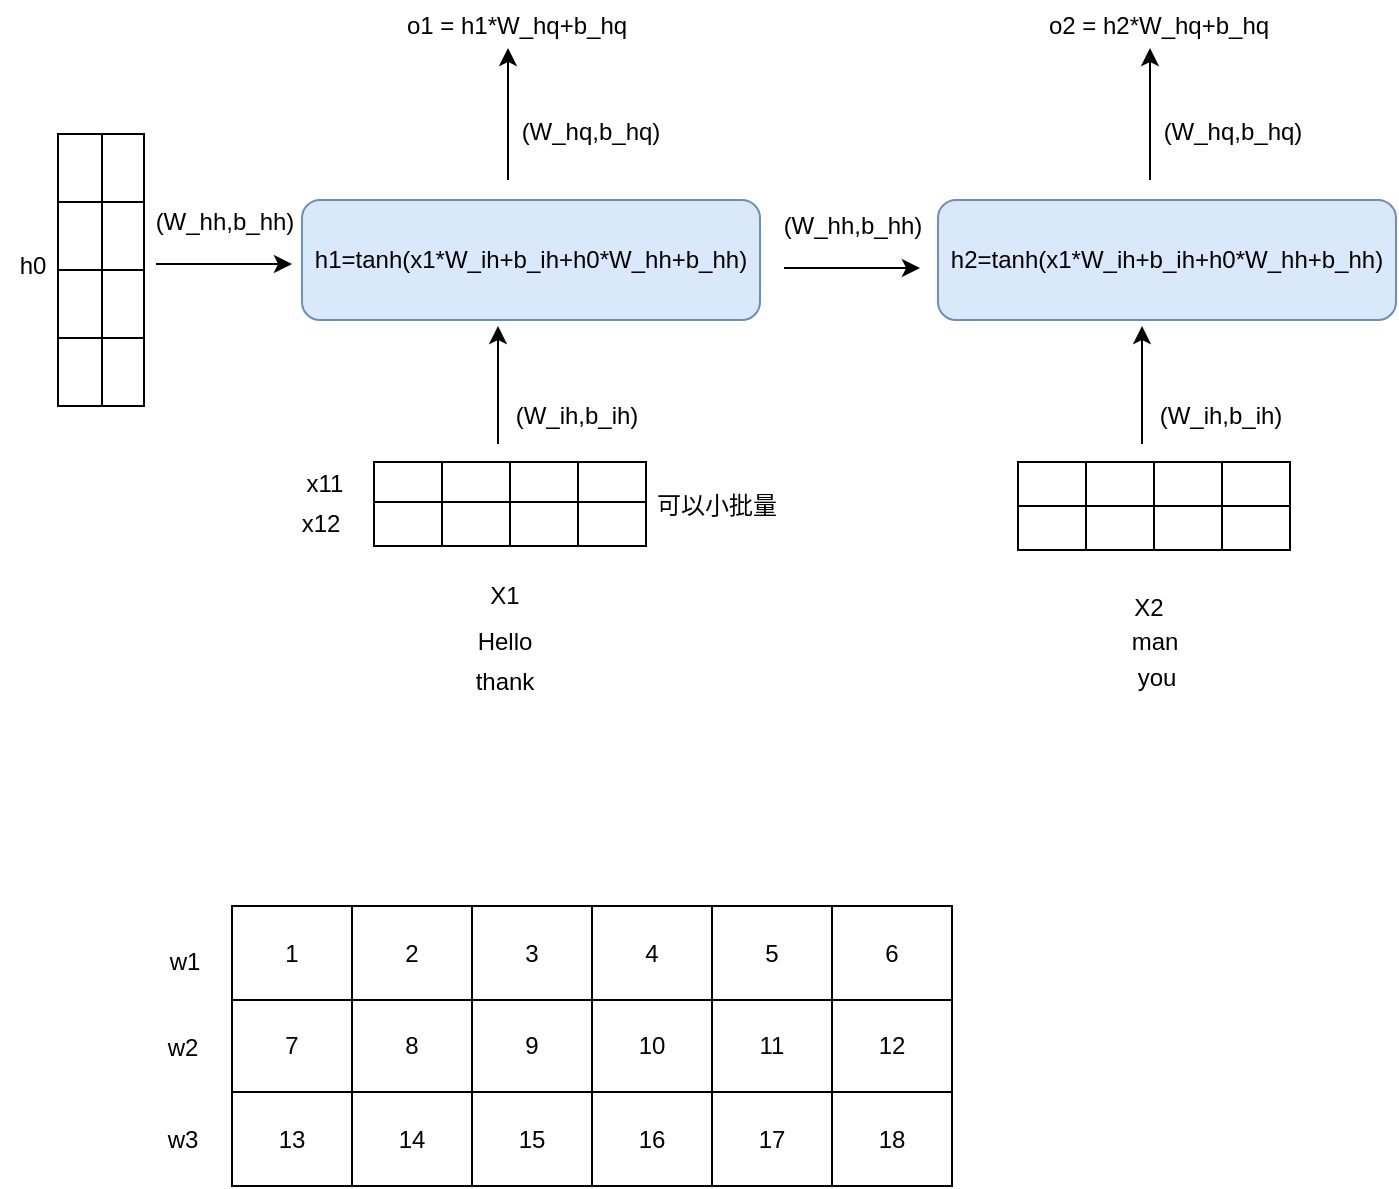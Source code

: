 <mxfile version="22.1.17" type="github">
  <diagram name="第 1 页" id="fF9V_ECrw_38cgFGbWng">
    <mxGraphModel dx="954" dy="664" grid="0" gridSize="10" guides="1" tooltips="1" connect="1" arrows="1" fold="1" page="1" pageScale="1" pageWidth="827" pageHeight="1169" math="0" shadow="0">
      <root>
        <mxCell id="0" />
        <mxCell id="1" parent="0" />
        <mxCell id="RWJTTKz75SXn64Glkqyh-5" value="X1" style="text;html=1;align=center;verticalAlign=middle;resizable=0;points=[];autosize=1;strokeColor=none;fillColor=none;" parent="1" vertex="1">
          <mxGeometry x="249" y="417" width="33" height="26" as="geometry" />
        </mxCell>
        <mxCell id="RWJTTKz75SXn64Glkqyh-10" value="" style="group;movable=1;resizable=1;rotatable=1;deletable=1;editable=1;locked=0;connectable=1;" parent="1" vertex="1" connectable="0">
          <mxGeometry x="201" y="363" width="136" height="22" as="geometry" />
        </mxCell>
        <mxCell id="RWJTTKz75SXn64Glkqyh-6" value="" style="rounded=0;whiteSpace=wrap;html=1;movable=0;resizable=0;rotatable=0;deletable=0;editable=0;locked=1;connectable=0;" parent="RWJTTKz75SXn64Glkqyh-10" vertex="1">
          <mxGeometry width="34" height="22" as="geometry" />
        </mxCell>
        <mxCell id="RWJTTKz75SXn64Glkqyh-7" value="" style="rounded=0;whiteSpace=wrap;html=1;movable=0;resizable=0;rotatable=0;deletable=0;editable=0;locked=1;connectable=0;" parent="RWJTTKz75SXn64Glkqyh-10" vertex="1">
          <mxGeometry x="34" width="34" height="22" as="geometry" />
        </mxCell>
        <mxCell id="RWJTTKz75SXn64Glkqyh-8" value="" style="rounded=0;whiteSpace=wrap;html=1;movable=1;resizable=1;rotatable=1;deletable=1;editable=1;locked=0;connectable=1;" parent="RWJTTKz75SXn64Glkqyh-10" vertex="1">
          <mxGeometry x="68" width="34" height="22" as="geometry" />
        </mxCell>
        <mxCell id="RWJTTKz75SXn64Glkqyh-9" value="" style="rounded=0;whiteSpace=wrap;html=1;movable=0;resizable=0;rotatable=0;deletable=0;editable=0;locked=1;connectable=0;" parent="RWJTTKz75SXn64Glkqyh-10" vertex="1">
          <mxGeometry x="102" width="34" height="22" as="geometry" />
        </mxCell>
        <mxCell id="RWJTTKz75SXn64Glkqyh-12" value="" style="endArrow=classic;html=1;rounded=0;" parent="1" edge="1">
          <mxGeometry width="50" height="50" relative="1" as="geometry">
            <mxPoint x="263" y="354" as="sourcePoint" />
            <mxPoint x="263" y="295" as="targetPoint" />
          </mxGeometry>
        </mxCell>
        <mxCell id="RWJTTKz75SXn64Glkqyh-15" value="(W_ih,b_ih)" style="text;html=1;align=center;verticalAlign=middle;resizable=0;points=[];autosize=1;strokeColor=none;fillColor=none;" parent="1" vertex="1">
          <mxGeometry x="262" y="327" width="79" height="26" as="geometry" />
        </mxCell>
        <mxCell id="RWJTTKz75SXn64Glkqyh-16" value="h0" style="text;html=1;align=center;verticalAlign=middle;resizable=0;points=[];autosize=1;strokeColor=none;fillColor=none;" parent="1" vertex="1">
          <mxGeometry x="14" y="252" width="31" height="26" as="geometry" />
        </mxCell>
        <mxCell id="RWJTTKz75SXn64Glkqyh-17" value="" style="group;movable=1;resizable=1;rotatable=1;deletable=1;editable=1;locked=0;connectable=1;rotation=90;" parent="1" vertex="1" connectable="0">
          <mxGeometry x="7" y="256" width="136" height="22" as="geometry" />
        </mxCell>
        <mxCell id="RWJTTKz75SXn64Glkqyh-18" value="" style="rounded=0;whiteSpace=wrap;html=1;movable=0;resizable=0;rotatable=0;deletable=0;editable=0;locked=1;connectable=0;rotation=90;" parent="RWJTTKz75SXn64Glkqyh-17" vertex="1">
          <mxGeometry x="51" y="-51" width="34" height="22" as="geometry" />
        </mxCell>
        <mxCell id="RWJTTKz75SXn64Glkqyh-19" value="" style="rounded=0;whiteSpace=wrap;html=1;movable=0;resizable=0;rotatable=0;deletable=0;editable=0;locked=1;connectable=0;rotation=90;" parent="RWJTTKz75SXn64Glkqyh-17" vertex="1">
          <mxGeometry x="51" y="-17" width="34" height="22" as="geometry" />
        </mxCell>
        <mxCell id="RWJTTKz75SXn64Glkqyh-20" value="" style="rounded=0;whiteSpace=wrap;html=1;movable=1;resizable=1;rotatable=1;deletable=1;editable=1;locked=0;connectable=1;rotation=90;" parent="RWJTTKz75SXn64Glkqyh-17" vertex="1">
          <mxGeometry x="51" y="17" width="34" height="22" as="geometry" />
        </mxCell>
        <mxCell id="RWJTTKz75SXn64Glkqyh-21" value="" style="rounded=0;whiteSpace=wrap;html=1;movable=0;resizable=0;rotatable=0;deletable=0;editable=0;locked=1;connectable=0;rotation=90;" parent="RWJTTKz75SXn64Glkqyh-17" vertex="1">
          <mxGeometry x="51" y="51" width="34" height="22" as="geometry" />
        </mxCell>
        <mxCell id="RWJTTKz75SXn64Glkqyh-23" value="(W_hh,b_hh)" style="text;html=1;align=center;verticalAlign=middle;resizable=0;points=[];autosize=1;strokeColor=none;fillColor=none;" parent="1" vertex="1">
          <mxGeometry x="82" y="230" width="87" height="26" as="geometry" />
        </mxCell>
        <mxCell id="RWJTTKz75SXn64Glkqyh-22" value="" style="endArrow=classic;html=1;rounded=0;" parent="1" edge="1">
          <mxGeometry width="50" height="50" relative="1" as="geometry">
            <mxPoint x="92" y="264" as="sourcePoint" />
            <mxPoint x="160" y="264" as="targetPoint" />
          </mxGeometry>
        </mxCell>
        <mxCell id="RWJTTKz75SXn64Glkqyh-24" value="o1 = h1*W_hq+b_hq" style="text;html=1;align=center;verticalAlign=middle;resizable=0;points=[];autosize=1;strokeColor=none;fillColor=none;" parent="1" vertex="1">
          <mxGeometry x="208" y="132" width="128" height="26" as="geometry" />
        </mxCell>
        <mxCell id="RWJTTKz75SXn64Glkqyh-25" value="h1=tanh(x1*W_ih+b_ih+h0*W_hh+b_hh)" style="rounded=1;whiteSpace=wrap;html=1;fillColor=#dae8fc;strokeColor=#6c8ebf;" parent="1" vertex="1">
          <mxGeometry x="165" y="232" width="229" height="60" as="geometry" />
        </mxCell>
        <mxCell id="RWJTTKz75SXn64Glkqyh-26" value="" style="endArrow=classic;html=1;rounded=0;" parent="1" edge="1">
          <mxGeometry width="50" height="50" relative="1" as="geometry">
            <mxPoint x="268" y="222" as="sourcePoint" />
            <mxPoint x="268" y="156" as="targetPoint" />
          </mxGeometry>
        </mxCell>
        <mxCell id="RWJTTKz75SXn64Glkqyh-27" value="(W_hq,b_hq)" style="text;html=1;align=center;verticalAlign=middle;resizable=0;points=[];autosize=1;strokeColor=none;fillColor=none;" parent="1" vertex="1">
          <mxGeometry x="265" y="185" width="87" height="26" as="geometry" />
        </mxCell>
        <mxCell id="RWJTTKz75SXn64Glkqyh-28" value="(W_hh,b_hh)" style="text;html=1;align=center;verticalAlign=middle;resizable=0;points=[];autosize=1;strokeColor=none;fillColor=none;" parent="1" vertex="1">
          <mxGeometry x="396" y="232" width="87" height="26" as="geometry" />
        </mxCell>
        <mxCell id="RWJTTKz75SXn64Glkqyh-29" value="" style="endArrow=classic;html=1;rounded=0;" parent="1" edge="1">
          <mxGeometry width="50" height="50" relative="1" as="geometry">
            <mxPoint x="406" y="266" as="sourcePoint" />
            <mxPoint x="474" y="266" as="targetPoint" />
          </mxGeometry>
        </mxCell>
        <mxCell id="RWJTTKz75SXn64Glkqyh-30" value="h2=tanh(x1*W_ih+b_ih+h0*W_hh+b_hh)" style="rounded=1;whiteSpace=wrap;html=1;fillColor=#dae8fc;strokeColor=#6c8ebf;" parent="1" vertex="1">
          <mxGeometry x="483" y="232" width="229" height="60" as="geometry" />
        </mxCell>
        <mxCell id="RWJTTKz75SXn64Glkqyh-31" value="X2" style="text;html=1;align=center;verticalAlign=middle;resizable=0;points=[];autosize=1;strokeColor=none;fillColor=none;" parent="1" vertex="1">
          <mxGeometry x="571" y="423" width="33" height="26" as="geometry" />
        </mxCell>
        <mxCell id="RWJTTKz75SXn64Glkqyh-32" value="" style="group;movable=1;resizable=1;rotatable=1;deletable=1;editable=1;locked=0;connectable=1;" parent="1" vertex="1" connectable="0">
          <mxGeometry x="523" y="363" width="136" height="22" as="geometry" />
        </mxCell>
        <mxCell id="RWJTTKz75SXn64Glkqyh-33" value="" style="rounded=0;whiteSpace=wrap;html=1;movable=0;resizable=0;rotatable=0;deletable=0;editable=0;locked=1;connectable=0;" parent="RWJTTKz75SXn64Glkqyh-32" vertex="1">
          <mxGeometry width="34" height="22" as="geometry" />
        </mxCell>
        <mxCell id="RWJTTKz75SXn64Glkqyh-34" value="" style="rounded=0;whiteSpace=wrap;html=1;movable=0;resizable=0;rotatable=0;deletable=0;editable=0;locked=1;connectable=0;" parent="RWJTTKz75SXn64Glkqyh-32" vertex="1">
          <mxGeometry x="34" width="34" height="22" as="geometry" />
        </mxCell>
        <mxCell id="RWJTTKz75SXn64Glkqyh-35" value="" style="rounded=0;whiteSpace=wrap;html=1;movable=1;resizable=1;rotatable=1;deletable=1;editable=1;locked=0;connectable=1;" parent="RWJTTKz75SXn64Glkqyh-32" vertex="1">
          <mxGeometry x="68" width="34" height="22" as="geometry" />
        </mxCell>
        <mxCell id="RWJTTKz75SXn64Glkqyh-36" value="" style="rounded=0;whiteSpace=wrap;html=1;movable=0;resizable=0;rotatable=0;deletable=0;editable=0;locked=1;connectable=0;" parent="RWJTTKz75SXn64Glkqyh-32" vertex="1">
          <mxGeometry x="102" width="34" height="22" as="geometry" />
        </mxCell>
        <mxCell id="RWJTTKz75SXn64Glkqyh-37" value="" style="endArrow=classic;html=1;rounded=0;" parent="1" edge="1">
          <mxGeometry width="50" height="50" relative="1" as="geometry">
            <mxPoint x="585" y="354" as="sourcePoint" />
            <mxPoint x="585" y="295" as="targetPoint" />
          </mxGeometry>
        </mxCell>
        <mxCell id="RWJTTKz75SXn64Glkqyh-38" value="(W_ih,b_ih)" style="text;html=1;align=center;verticalAlign=middle;resizable=0;points=[];autosize=1;strokeColor=none;fillColor=none;" parent="1" vertex="1">
          <mxGeometry x="584" y="327" width="79" height="26" as="geometry" />
        </mxCell>
        <mxCell id="RWJTTKz75SXn64Glkqyh-39" value="o2 = h2*W_hq+b_hq" style="text;html=1;align=center;verticalAlign=middle;resizable=0;points=[];autosize=1;strokeColor=none;fillColor=none;" parent="1" vertex="1">
          <mxGeometry x="529" y="132" width="128" height="26" as="geometry" />
        </mxCell>
        <mxCell id="RWJTTKz75SXn64Glkqyh-40" value="" style="endArrow=classic;html=1;rounded=0;" parent="1" edge="1">
          <mxGeometry width="50" height="50" relative="1" as="geometry">
            <mxPoint x="589" y="222" as="sourcePoint" />
            <mxPoint x="589" y="156" as="targetPoint" />
          </mxGeometry>
        </mxCell>
        <mxCell id="RWJTTKz75SXn64Glkqyh-41" value="(W_hq,b_hq)" style="text;html=1;align=center;verticalAlign=middle;resizable=0;points=[];autosize=1;strokeColor=none;fillColor=none;" parent="1" vertex="1">
          <mxGeometry x="586" y="185" width="87" height="26" as="geometry" />
        </mxCell>
        <mxCell id="RWJTTKz75SXn64Glkqyh-42" value="Hello" style="text;html=1;align=center;verticalAlign=middle;resizable=0;points=[];autosize=1;strokeColor=none;fillColor=none;" parent="1" vertex="1">
          <mxGeometry x="243" y="440" width="45" height="26" as="geometry" />
        </mxCell>
        <mxCell id="RWJTTKz75SXn64Glkqyh-43" value="man" style="text;html=1;align=center;verticalAlign=middle;resizable=0;points=[];autosize=1;strokeColor=none;fillColor=none;" parent="1" vertex="1">
          <mxGeometry x="570.5" y="440" width="41" height="26" as="geometry" />
        </mxCell>
        <mxCell id="RWJTTKz75SXn64Glkqyh-44" value="" style="group;movable=1;resizable=1;rotatable=1;deletable=1;editable=1;locked=0;connectable=1;" parent="1" vertex="1" connectable="0">
          <mxGeometry x="201" y="383" width="136" height="22" as="geometry" />
        </mxCell>
        <mxCell id="RWJTTKz75SXn64Glkqyh-45" value="" style="rounded=0;whiteSpace=wrap;html=1;movable=0;resizable=0;rotatable=0;deletable=0;editable=0;locked=1;connectable=0;" parent="RWJTTKz75SXn64Glkqyh-44" vertex="1">
          <mxGeometry width="34" height="22" as="geometry" />
        </mxCell>
        <mxCell id="RWJTTKz75SXn64Glkqyh-46" value="" style="rounded=0;whiteSpace=wrap;html=1;movable=0;resizable=0;rotatable=0;deletable=0;editable=0;locked=1;connectable=0;" parent="RWJTTKz75SXn64Glkqyh-44" vertex="1">
          <mxGeometry x="34" width="34" height="22" as="geometry" />
        </mxCell>
        <mxCell id="RWJTTKz75SXn64Glkqyh-47" value="" style="rounded=0;whiteSpace=wrap;html=1;movable=1;resizable=1;rotatable=1;deletable=1;editable=1;locked=0;connectable=1;" parent="RWJTTKz75SXn64Glkqyh-44" vertex="1">
          <mxGeometry x="68" width="34" height="22" as="geometry" />
        </mxCell>
        <mxCell id="RWJTTKz75SXn64Glkqyh-48" value="" style="rounded=0;whiteSpace=wrap;html=1;movable=0;resizable=0;rotatable=0;deletable=0;editable=0;locked=1;connectable=0;" parent="RWJTTKz75SXn64Glkqyh-44" vertex="1">
          <mxGeometry x="102" width="34" height="22" as="geometry" />
        </mxCell>
        <mxCell id="RWJTTKz75SXn64Glkqyh-49" value="" style="group;movable=1;resizable=1;rotatable=1;deletable=1;editable=1;locked=0;connectable=1;" parent="1" vertex="1" connectable="0">
          <mxGeometry x="523" y="385" width="136" height="22" as="geometry" />
        </mxCell>
        <mxCell id="RWJTTKz75SXn64Glkqyh-50" value="" style="rounded=0;whiteSpace=wrap;html=1;movable=0;resizable=0;rotatable=0;deletable=0;editable=0;locked=1;connectable=0;" parent="RWJTTKz75SXn64Glkqyh-49" vertex="1">
          <mxGeometry width="34" height="22" as="geometry" />
        </mxCell>
        <mxCell id="RWJTTKz75SXn64Glkqyh-51" value="" style="rounded=0;whiteSpace=wrap;html=1;movable=0;resizable=0;rotatable=0;deletable=0;editable=0;locked=1;connectable=0;" parent="RWJTTKz75SXn64Glkqyh-49" vertex="1">
          <mxGeometry x="34" width="34" height="22" as="geometry" />
        </mxCell>
        <mxCell id="RWJTTKz75SXn64Glkqyh-52" value="" style="rounded=0;whiteSpace=wrap;html=1;movable=1;resizable=1;rotatable=1;deletable=1;editable=1;locked=0;connectable=1;" parent="RWJTTKz75SXn64Glkqyh-49" vertex="1">
          <mxGeometry x="68" width="34" height="22" as="geometry" />
        </mxCell>
        <mxCell id="RWJTTKz75SXn64Glkqyh-53" value="" style="rounded=0;whiteSpace=wrap;html=1;movable=0;resizable=0;rotatable=0;deletable=0;editable=0;locked=1;connectable=0;" parent="RWJTTKz75SXn64Glkqyh-49" vertex="1">
          <mxGeometry x="102" width="34" height="22" as="geometry" />
        </mxCell>
        <mxCell id="RWJTTKz75SXn64Glkqyh-54" value="x11" style="text;html=1;align=center;verticalAlign=middle;resizable=0;points=[];autosize=1;strokeColor=none;fillColor=none;" parent="1" vertex="1">
          <mxGeometry x="158" y="361" width="36" height="26" as="geometry" />
        </mxCell>
        <mxCell id="RWJTTKz75SXn64Glkqyh-55" value="x12" style="text;html=1;align=center;verticalAlign=middle;resizable=0;points=[];autosize=1;strokeColor=none;fillColor=none;" parent="1" vertex="1">
          <mxGeometry x="155" y="381" width="37" height="26" as="geometry" />
        </mxCell>
        <mxCell id="RWJTTKz75SXn64Glkqyh-56" value="可以小批量" style="text;html=1;align=center;verticalAlign=middle;resizable=0;points=[];autosize=1;strokeColor=none;fillColor=none;" parent="1" vertex="1">
          <mxGeometry x="333" y="372" width="78" height="26" as="geometry" />
        </mxCell>
        <mxCell id="RWJTTKz75SXn64Glkqyh-57" value="thank" style="text;html=1;align=center;verticalAlign=middle;resizable=0;points=[];autosize=1;strokeColor=none;fillColor=none;" parent="1" vertex="1">
          <mxGeometry x="242" y="460" width="47" height="26" as="geometry" />
        </mxCell>
        <mxCell id="RWJTTKz75SXn64Glkqyh-58" value="you" style="text;html=1;align=center;verticalAlign=middle;resizable=0;points=[];autosize=1;strokeColor=none;fillColor=none;" parent="1" vertex="1">
          <mxGeometry x="573.5" y="458" width="37" height="26" as="geometry" />
        </mxCell>
        <mxCell id="RWJTTKz75SXn64Glkqyh-59" value="" style="group;movable=1;resizable=1;rotatable=1;deletable=1;editable=1;locked=0;connectable=1;rotation=90;" parent="1" vertex="1" connectable="0">
          <mxGeometry x="-14" y="256" width="136" height="22" as="geometry" />
        </mxCell>
        <mxCell id="RWJTTKz75SXn64Glkqyh-60" value="" style="rounded=0;whiteSpace=wrap;html=1;movable=0;resizable=0;rotatable=0;deletable=0;editable=0;locked=1;connectable=0;rotation=90;" parent="RWJTTKz75SXn64Glkqyh-59" vertex="1">
          <mxGeometry x="51" y="-51" width="34" height="22" as="geometry" />
        </mxCell>
        <mxCell id="RWJTTKz75SXn64Glkqyh-61" value="" style="rounded=0;whiteSpace=wrap;html=1;movable=0;resizable=0;rotatable=0;deletable=0;editable=0;locked=1;connectable=0;rotation=90;" parent="RWJTTKz75SXn64Glkqyh-59" vertex="1">
          <mxGeometry x="51" y="-17" width="34" height="22" as="geometry" />
        </mxCell>
        <mxCell id="RWJTTKz75SXn64Glkqyh-62" value="" style="rounded=0;whiteSpace=wrap;html=1;movable=1;resizable=1;rotatable=1;deletable=1;editable=1;locked=0;connectable=1;rotation=90;" parent="RWJTTKz75SXn64Glkqyh-59" vertex="1">
          <mxGeometry x="51" y="17" width="34" height="22" as="geometry" />
        </mxCell>
        <mxCell id="RWJTTKz75SXn64Glkqyh-63" value="" style="rounded=0;whiteSpace=wrap;html=1;movable=0;resizable=0;rotatable=0;deletable=0;editable=0;locked=1;connectable=0;rotation=90;" parent="RWJTTKz75SXn64Glkqyh-59" vertex="1">
          <mxGeometry x="51" y="51" width="34" height="22" as="geometry" />
        </mxCell>
        <mxCell id="QaKC_Pzymk5vWfRPS4KZ-16" value="" style="childLayout=tableLayout;recursiveResize=0;shadow=0;fillColor=none;" vertex="1" parent="1">
          <mxGeometry x="130" y="585" width="180" height="140" as="geometry" />
        </mxCell>
        <mxCell id="QaKC_Pzymk5vWfRPS4KZ-17" value="" style="shape=tableRow;horizontal=0;startSize=0;swimlaneHead=0;swimlaneBody=0;top=0;left=0;bottom=0;right=0;dropTarget=0;collapsible=0;recursiveResize=0;expand=0;fontStyle=0;fillColor=none;strokeColor=inherit;" vertex="1" parent="QaKC_Pzymk5vWfRPS4KZ-16">
          <mxGeometry width="180" height="47" as="geometry" />
        </mxCell>
        <mxCell id="QaKC_Pzymk5vWfRPS4KZ-18" value="1" style="connectable=0;recursiveResize=0;strokeColor=inherit;fillColor=none;align=center;whiteSpace=wrap;html=1;" vertex="1" parent="QaKC_Pzymk5vWfRPS4KZ-17">
          <mxGeometry width="60" height="47" as="geometry">
            <mxRectangle width="60" height="47" as="alternateBounds" />
          </mxGeometry>
        </mxCell>
        <mxCell id="QaKC_Pzymk5vWfRPS4KZ-19" value="2" style="connectable=0;recursiveResize=0;strokeColor=inherit;fillColor=none;align=center;whiteSpace=wrap;html=1;" vertex="1" parent="QaKC_Pzymk5vWfRPS4KZ-17">
          <mxGeometry x="60" width="60" height="47" as="geometry">
            <mxRectangle width="60" height="47" as="alternateBounds" />
          </mxGeometry>
        </mxCell>
        <mxCell id="QaKC_Pzymk5vWfRPS4KZ-20" value="3" style="connectable=0;recursiveResize=0;strokeColor=inherit;fillColor=none;align=center;whiteSpace=wrap;html=1;" vertex="1" parent="QaKC_Pzymk5vWfRPS4KZ-17">
          <mxGeometry x="120" width="60" height="47" as="geometry">
            <mxRectangle width="60" height="47" as="alternateBounds" />
          </mxGeometry>
        </mxCell>
        <mxCell id="QaKC_Pzymk5vWfRPS4KZ-21" style="shape=tableRow;horizontal=0;startSize=0;swimlaneHead=0;swimlaneBody=0;top=0;left=0;bottom=0;right=0;dropTarget=0;collapsible=0;recursiveResize=0;expand=0;fontStyle=0;fillColor=none;strokeColor=inherit;" vertex="1" parent="QaKC_Pzymk5vWfRPS4KZ-16">
          <mxGeometry y="47" width="180" height="46" as="geometry" />
        </mxCell>
        <mxCell id="QaKC_Pzymk5vWfRPS4KZ-22" value="7" style="connectable=0;recursiveResize=0;strokeColor=inherit;fillColor=none;align=center;whiteSpace=wrap;html=1;" vertex="1" parent="QaKC_Pzymk5vWfRPS4KZ-21">
          <mxGeometry width="60" height="46" as="geometry">
            <mxRectangle width="60" height="46" as="alternateBounds" />
          </mxGeometry>
        </mxCell>
        <mxCell id="QaKC_Pzymk5vWfRPS4KZ-23" value="8" style="connectable=0;recursiveResize=0;strokeColor=inherit;fillColor=none;align=center;whiteSpace=wrap;html=1;" vertex="1" parent="QaKC_Pzymk5vWfRPS4KZ-21">
          <mxGeometry x="60" width="60" height="46" as="geometry">
            <mxRectangle width="60" height="46" as="alternateBounds" />
          </mxGeometry>
        </mxCell>
        <mxCell id="QaKC_Pzymk5vWfRPS4KZ-24" value="9" style="connectable=0;recursiveResize=0;strokeColor=inherit;fillColor=none;align=center;whiteSpace=wrap;html=1;" vertex="1" parent="QaKC_Pzymk5vWfRPS4KZ-21">
          <mxGeometry x="120" width="60" height="46" as="geometry">
            <mxRectangle width="60" height="46" as="alternateBounds" />
          </mxGeometry>
        </mxCell>
        <mxCell id="QaKC_Pzymk5vWfRPS4KZ-25" style="shape=tableRow;horizontal=0;startSize=0;swimlaneHead=0;swimlaneBody=0;top=0;left=0;bottom=0;right=0;dropTarget=0;collapsible=0;recursiveResize=0;expand=0;fontStyle=0;fillColor=none;strokeColor=inherit;" vertex="1" parent="QaKC_Pzymk5vWfRPS4KZ-16">
          <mxGeometry y="93" width="180" height="47" as="geometry" />
        </mxCell>
        <mxCell id="QaKC_Pzymk5vWfRPS4KZ-26" value="13" style="connectable=0;recursiveResize=0;strokeColor=inherit;fillColor=none;align=center;whiteSpace=wrap;html=1;" vertex="1" parent="QaKC_Pzymk5vWfRPS4KZ-25">
          <mxGeometry width="60" height="47" as="geometry">
            <mxRectangle width="60" height="47" as="alternateBounds" />
          </mxGeometry>
        </mxCell>
        <mxCell id="QaKC_Pzymk5vWfRPS4KZ-27" value="14" style="connectable=0;recursiveResize=0;strokeColor=inherit;fillColor=none;align=center;whiteSpace=wrap;html=1;" vertex="1" parent="QaKC_Pzymk5vWfRPS4KZ-25">
          <mxGeometry x="60" width="60" height="47" as="geometry">
            <mxRectangle width="60" height="47" as="alternateBounds" />
          </mxGeometry>
        </mxCell>
        <mxCell id="QaKC_Pzymk5vWfRPS4KZ-28" value="15" style="connectable=0;recursiveResize=0;strokeColor=inherit;fillColor=none;align=center;whiteSpace=wrap;html=1;" vertex="1" parent="QaKC_Pzymk5vWfRPS4KZ-25">
          <mxGeometry x="120" width="60" height="47" as="geometry">
            <mxRectangle width="60" height="47" as="alternateBounds" />
          </mxGeometry>
        </mxCell>
        <mxCell id="QaKC_Pzymk5vWfRPS4KZ-29" value="" style="childLayout=tableLayout;recursiveResize=0;shadow=0;fillColor=none;" vertex="1" parent="1">
          <mxGeometry x="310" y="585" width="180" height="140" as="geometry" />
        </mxCell>
        <mxCell id="QaKC_Pzymk5vWfRPS4KZ-30" value="" style="shape=tableRow;horizontal=0;startSize=0;swimlaneHead=0;swimlaneBody=0;top=0;left=0;bottom=0;right=0;dropTarget=0;collapsible=0;recursiveResize=0;expand=0;fontStyle=0;fillColor=none;strokeColor=inherit;" vertex="1" parent="QaKC_Pzymk5vWfRPS4KZ-29">
          <mxGeometry width="180" height="47" as="geometry" />
        </mxCell>
        <mxCell id="QaKC_Pzymk5vWfRPS4KZ-31" value="4" style="connectable=0;recursiveResize=0;strokeColor=inherit;fillColor=none;align=center;whiteSpace=wrap;html=1;" vertex="1" parent="QaKC_Pzymk5vWfRPS4KZ-30">
          <mxGeometry width="60" height="47" as="geometry">
            <mxRectangle width="60" height="47" as="alternateBounds" />
          </mxGeometry>
        </mxCell>
        <mxCell id="QaKC_Pzymk5vWfRPS4KZ-32" value="5" style="connectable=0;recursiveResize=0;strokeColor=inherit;fillColor=none;align=center;whiteSpace=wrap;html=1;" vertex="1" parent="QaKC_Pzymk5vWfRPS4KZ-30">
          <mxGeometry x="60" width="60" height="47" as="geometry">
            <mxRectangle width="60" height="47" as="alternateBounds" />
          </mxGeometry>
        </mxCell>
        <mxCell id="QaKC_Pzymk5vWfRPS4KZ-33" value="6" style="connectable=0;recursiveResize=0;strokeColor=inherit;fillColor=none;align=center;whiteSpace=wrap;html=1;" vertex="1" parent="QaKC_Pzymk5vWfRPS4KZ-30">
          <mxGeometry x="120" width="60" height="47" as="geometry">
            <mxRectangle width="60" height="47" as="alternateBounds" />
          </mxGeometry>
        </mxCell>
        <mxCell id="QaKC_Pzymk5vWfRPS4KZ-34" style="shape=tableRow;horizontal=0;startSize=0;swimlaneHead=0;swimlaneBody=0;top=0;left=0;bottom=0;right=0;dropTarget=0;collapsible=0;recursiveResize=0;expand=0;fontStyle=0;fillColor=none;strokeColor=inherit;" vertex="1" parent="QaKC_Pzymk5vWfRPS4KZ-29">
          <mxGeometry y="47" width="180" height="46" as="geometry" />
        </mxCell>
        <mxCell id="QaKC_Pzymk5vWfRPS4KZ-35" value="10" style="connectable=0;recursiveResize=0;strokeColor=inherit;fillColor=none;align=center;whiteSpace=wrap;html=1;" vertex="1" parent="QaKC_Pzymk5vWfRPS4KZ-34">
          <mxGeometry width="60" height="46" as="geometry">
            <mxRectangle width="60" height="46" as="alternateBounds" />
          </mxGeometry>
        </mxCell>
        <mxCell id="QaKC_Pzymk5vWfRPS4KZ-36" value="11" style="connectable=0;recursiveResize=0;strokeColor=inherit;fillColor=none;align=center;whiteSpace=wrap;html=1;" vertex="1" parent="QaKC_Pzymk5vWfRPS4KZ-34">
          <mxGeometry x="60" width="60" height="46" as="geometry">
            <mxRectangle width="60" height="46" as="alternateBounds" />
          </mxGeometry>
        </mxCell>
        <mxCell id="QaKC_Pzymk5vWfRPS4KZ-37" value="12" style="connectable=0;recursiveResize=0;strokeColor=inherit;fillColor=none;align=center;whiteSpace=wrap;html=1;" vertex="1" parent="QaKC_Pzymk5vWfRPS4KZ-34">
          <mxGeometry x="120" width="60" height="46" as="geometry">
            <mxRectangle width="60" height="46" as="alternateBounds" />
          </mxGeometry>
        </mxCell>
        <mxCell id="QaKC_Pzymk5vWfRPS4KZ-38" style="shape=tableRow;horizontal=0;startSize=0;swimlaneHead=0;swimlaneBody=0;top=0;left=0;bottom=0;right=0;dropTarget=0;collapsible=0;recursiveResize=0;expand=0;fontStyle=0;fillColor=none;strokeColor=inherit;" vertex="1" parent="QaKC_Pzymk5vWfRPS4KZ-29">
          <mxGeometry y="93" width="180" height="47" as="geometry" />
        </mxCell>
        <mxCell id="QaKC_Pzymk5vWfRPS4KZ-39" value="16" style="connectable=0;recursiveResize=0;strokeColor=inherit;fillColor=none;align=center;whiteSpace=wrap;html=1;" vertex="1" parent="QaKC_Pzymk5vWfRPS4KZ-38">
          <mxGeometry width="60" height="47" as="geometry">
            <mxRectangle width="60" height="47" as="alternateBounds" />
          </mxGeometry>
        </mxCell>
        <mxCell id="QaKC_Pzymk5vWfRPS4KZ-40" value="17" style="connectable=0;recursiveResize=0;strokeColor=inherit;fillColor=none;align=center;whiteSpace=wrap;html=1;" vertex="1" parent="QaKC_Pzymk5vWfRPS4KZ-38">
          <mxGeometry x="60" width="60" height="47" as="geometry">
            <mxRectangle width="60" height="47" as="alternateBounds" />
          </mxGeometry>
        </mxCell>
        <mxCell id="QaKC_Pzymk5vWfRPS4KZ-41" value="18" style="connectable=0;recursiveResize=0;strokeColor=inherit;fillColor=none;align=center;whiteSpace=wrap;html=1;" vertex="1" parent="QaKC_Pzymk5vWfRPS4KZ-38">
          <mxGeometry x="120" width="60" height="47" as="geometry">
            <mxRectangle width="60" height="47" as="alternateBounds" />
          </mxGeometry>
        </mxCell>
        <mxCell id="QaKC_Pzymk5vWfRPS4KZ-42" value="w1" style="text;html=1;align=center;verticalAlign=middle;resizable=0;points=[];autosize=1;strokeColor=none;fillColor=none;" vertex="1" parent="1">
          <mxGeometry x="89" y="600" width="33" height="26" as="geometry" />
        </mxCell>
        <mxCell id="QaKC_Pzymk5vWfRPS4KZ-44" value="w2" style="text;html=1;align=center;verticalAlign=middle;resizable=0;points=[];autosize=1;strokeColor=none;fillColor=none;" vertex="1" parent="1">
          <mxGeometry x="88" y="643" width="33" height="26" as="geometry" />
        </mxCell>
        <mxCell id="QaKC_Pzymk5vWfRPS4KZ-45" value="w3" style="text;html=1;align=center;verticalAlign=middle;resizable=0;points=[];autosize=1;strokeColor=none;fillColor=none;" vertex="1" parent="1">
          <mxGeometry x="88" y="689" width="33" height="26" as="geometry" />
        </mxCell>
      </root>
    </mxGraphModel>
  </diagram>
</mxfile>
